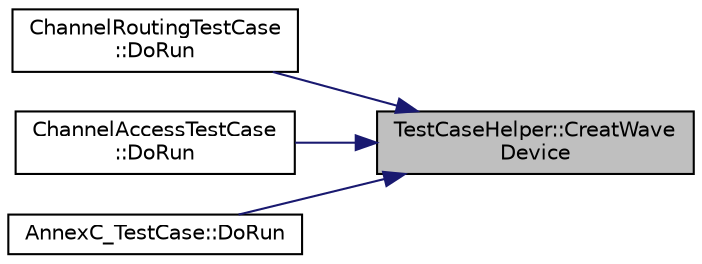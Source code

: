 digraph "TestCaseHelper::CreatWaveDevice"
{
 // LATEX_PDF_SIZE
  edge [fontname="Helvetica",fontsize="10",labelfontname="Helvetica",labelfontsize="10"];
  node [fontname="Helvetica",fontsize="10",shape=record];
  rankdir="RL";
  Node1 [label="TestCaseHelper::CreatWave\lDevice",height=0.2,width=0.4,color="black", fillcolor="grey75", style="filled", fontcolor="black",tooltip="Create WAVE device function."];
  Node1 -> Node2 [dir="back",color="midnightblue",fontsize="10",style="solid",fontname="Helvetica"];
  Node2 [label="ChannelRoutingTestCase\l::DoRun",height=0.2,width=0.4,color="black", fillcolor="white", style="filled",URL="$class_channel_routing_test_case.html#ab0f86da402dbe311e3ebb5915ffe7e85",tooltip="Implementation to actually run this TestCase."];
  Node1 -> Node3 [dir="back",color="midnightblue",fontsize="10",style="solid",fontname="Helvetica"];
  Node3 [label="ChannelAccessTestCase\l::DoRun",height=0.2,width=0.4,color="black", fillcolor="white", style="filled",URL="$class_channel_access_test_case.html#ad3169383a172cbaf1ed6b94adbe9d33a",tooltip="Implementation to actually run this TestCase."];
  Node1 -> Node4 [dir="back",color="midnightblue",fontsize="10",style="solid",fontname="Helvetica"];
  Node4 [label="AnnexC_TestCase::DoRun",height=0.2,width=0.4,color="black", fillcolor="white", style="filled",URL="$class_annex_c___test_case.html#a7b68ef07f88bcfece999dafba55020fa",tooltip="Implementation to actually run this TestCase."];
}
